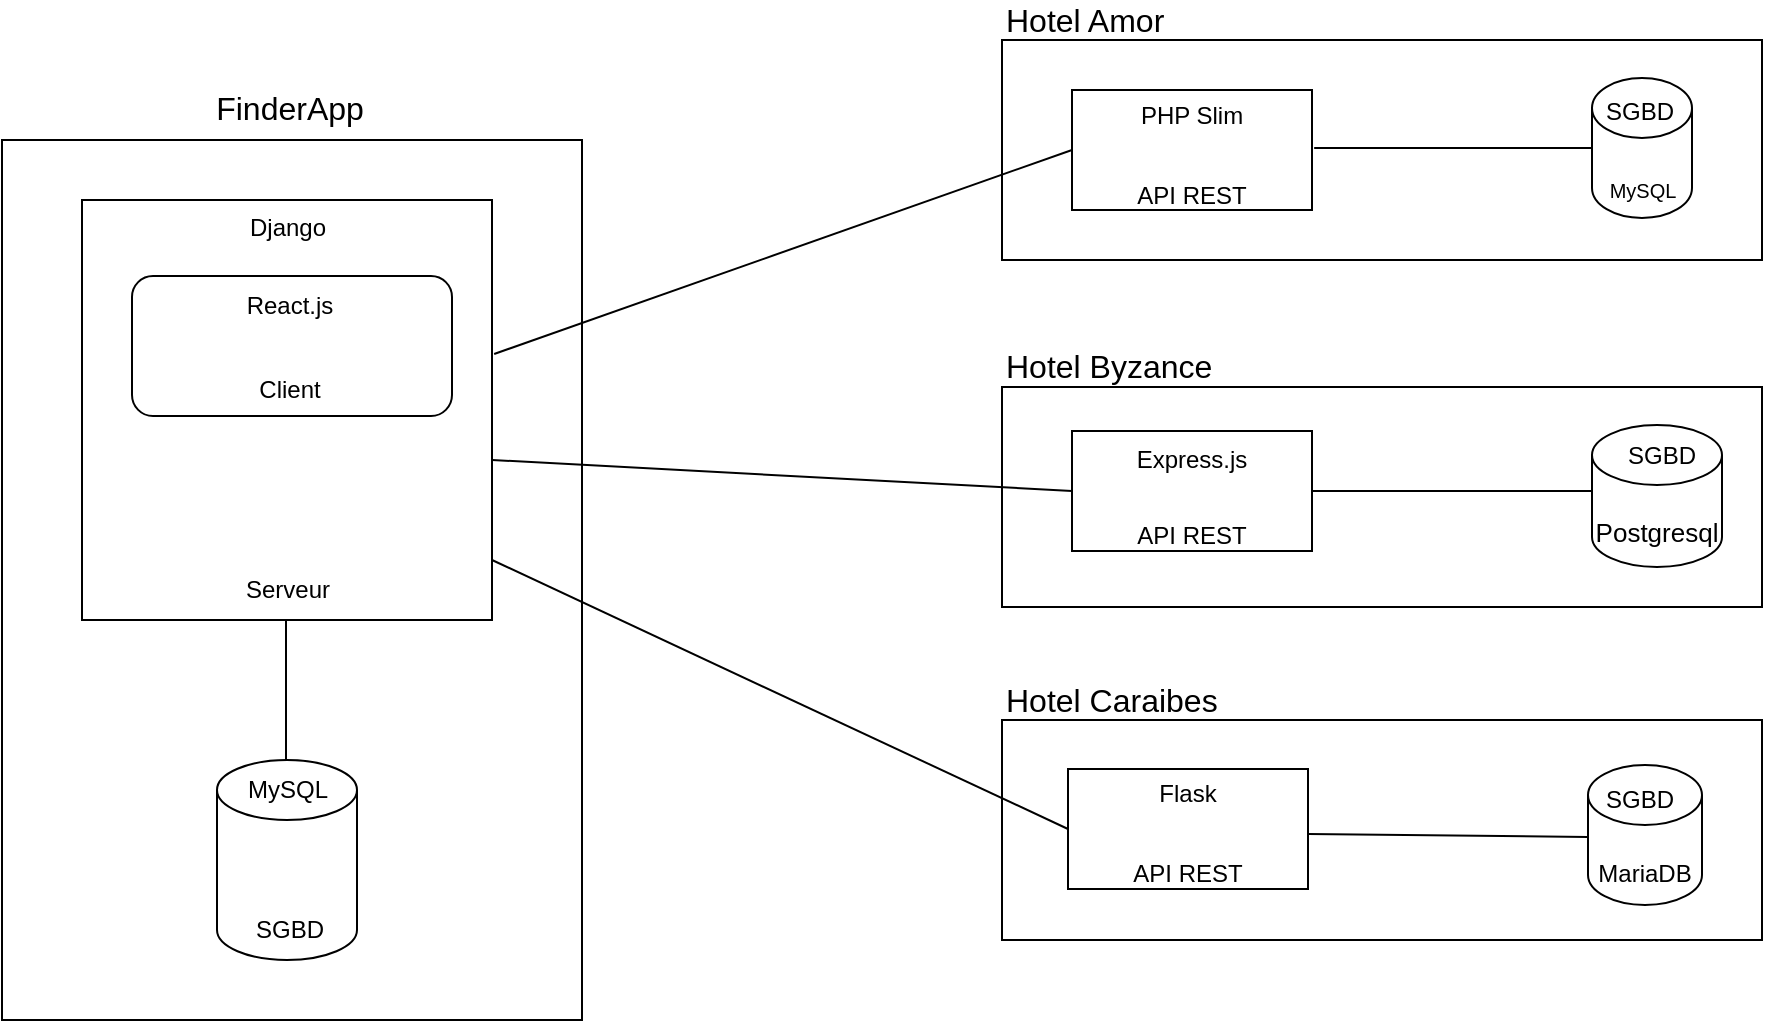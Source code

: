 <mxfile version="20.8.20" type="device"><diagram name="Page-1" id="WhIu3exmrKxaq3aQIOdc"><mxGraphModel dx="1297" dy="757" grid="1" gridSize="10" guides="1" tooltips="1" connect="1" arrows="1" fold="1" page="1" pageScale="1" pageWidth="1169" pageHeight="827" math="0" shadow="0"><root><mxCell id="0"/><mxCell id="1" parent="0"/><mxCell id="27TVwnhsRwoS5qvr0lGn-1" value="" style="rounded=0;whiteSpace=wrap;html=1;" vertex="1" parent="1"><mxGeometry x="85" y="180" width="290" height="440" as="geometry"/></mxCell><mxCell id="27TVwnhsRwoS5qvr0lGn-2" value="&lt;font style=&quot;font-size: 16px;&quot;&gt;FinderApp&lt;/font&gt;" style="text;html=1;strokeColor=none;fillColor=none;align=center;verticalAlign=middle;whiteSpace=wrap;rounded=0;" vertex="1" parent="1"><mxGeometry x="199" y="149" width="60" height="30" as="geometry"/></mxCell><mxCell id="27TVwnhsRwoS5qvr0lGn-4" value="" style="rounded=0;whiteSpace=wrap;html=1;" vertex="1" parent="1"><mxGeometry x="125" y="210" width="205" height="210" as="geometry"/></mxCell><mxCell id="27TVwnhsRwoS5qvr0lGn-6" value="" style="rounded=1;whiteSpace=wrap;html=1;" vertex="1" parent="1"><mxGeometry x="150" y="248" width="160" height="70" as="geometry"/></mxCell><mxCell id="27TVwnhsRwoS5qvr0lGn-7" value="" style="shape=cylinder3;whiteSpace=wrap;html=1;boundedLbl=1;backgroundOutline=1;size=15;" vertex="1" parent="1"><mxGeometry x="192.5" y="490" width="70" height="100" as="geometry"/></mxCell><mxCell id="27TVwnhsRwoS5qvr0lGn-21" value="" style="endArrow=none;html=1;rounded=0;" edge="1" parent="1"><mxGeometry width="50" height="50" relative="1" as="geometry"><mxPoint x="227" y="490" as="sourcePoint"/><mxPoint x="227" y="420" as="targetPoint"/></mxGeometry></mxCell><mxCell id="27TVwnhsRwoS5qvr0lGn-22" value="&lt;font style=&quot;font-size: 12px;&quot;&gt;Client&lt;/font&gt;" style="text;html=1;strokeColor=none;fillColor=none;align=center;verticalAlign=middle;whiteSpace=wrap;rounded=0;fontSize=16;" vertex="1" parent="1"><mxGeometry x="198.5" y="288" width="60" height="30" as="geometry"/></mxCell><mxCell id="27TVwnhsRwoS5qvr0lGn-23" value="React.js" style="text;html=1;strokeColor=none;fillColor=none;align=center;verticalAlign=middle;whiteSpace=wrap;rounded=0;fontSize=12;" vertex="1" parent="1"><mxGeometry x="199" y="248" width="60" height="30" as="geometry"/></mxCell><mxCell id="27TVwnhsRwoS5qvr0lGn-24" value="Django" style="text;html=1;strokeColor=none;fillColor=none;align=center;verticalAlign=middle;whiteSpace=wrap;rounded=0;fontSize=12;" vertex="1" parent="1"><mxGeometry x="197.5" y="209" width="60" height="30" as="geometry"/></mxCell><mxCell id="27TVwnhsRwoS5qvr0lGn-25" value="Serveur" style="text;html=1;strokeColor=none;fillColor=none;align=center;verticalAlign=middle;whiteSpace=wrap;rounded=0;fontSize=12;" vertex="1" parent="1"><mxGeometry x="197.5" y="389.5" width="60" height="30" as="geometry"/></mxCell><mxCell id="27TVwnhsRwoS5qvr0lGn-26" value="SGBD" style="text;html=1;strokeColor=none;fillColor=none;align=center;verticalAlign=middle;whiteSpace=wrap;rounded=0;fontSize=12;" vertex="1" parent="1"><mxGeometry x="199" y="560" width="60" height="30" as="geometry"/></mxCell><mxCell id="27TVwnhsRwoS5qvr0lGn-27" value="MySQL" style="text;html=1;strokeColor=none;fillColor=none;align=center;verticalAlign=middle;whiteSpace=wrap;rounded=0;fontSize=12;" vertex="1" parent="1"><mxGeometry x="197.5" y="490" width="60" height="30" as="geometry"/></mxCell><mxCell id="27TVwnhsRwoS5qvr0lGn-32" value="" style="group" vertex="1" connectable="0" parent="1"><mxGeometry x="585" y="470" width="380" height="110" as="geometry"/></mxCell><mxCell id="27TVwnhsRwoS5qvr0lGn-29" value="" style="rounded=0;whiteSpace=wrap;html=1;fontSize=12;" vertex="1" parent="27TVwnhsRwoS5qvr0lGn-32"><mxGeometry width="380" height="110" as="geometry"/></mxCell><mxCell id="27TVwnhsRwoS5qvr0lGn-13" value="" style="rounded=0;whiteSpace=wrap;html=1;" vertex="1" parent="27TVwnhsRwoS5qvr0lGn-32"><mxGeometry x="33" y="24.5" width="120" height="60" as="geometry"/></mxCell><mxCell id="27TVwnhsRwoS5qvr0lGn-16" value="" style="shape=cylinder3;whiteSpace=wrap;html=1;boundedLbl=1;backgroundOutline=1;size=15;" vertex="1" parent="27TVwnhsRwoS5qvr0lGn-32"><mxGeometry x="293" y="22.5" width="57" height="70" as="geometry"/></mxCell><mxCell id="27TVwnhsRwoS5qvr0lGn-19" value="" style="endArrow=none;html=1;rounded=0;entryX=0;entryY=0.5;entryDx=0;entryDy=0;entryPerimeter=0;" edge="1" parent="27TVwnhsRwoS5qvr0lGn-32"><mxGeometry width="50" height="50" relative="1" as="geometry"><mxPoint x="153" y="57" as="sourcePoint"/><mxPoint x="293" y="58.5" as="targetPoint"/></mxGeometry></mxCell><mxCell id="27TVwnhsRwoS5qvr0lGn-43" value="API REST" style="text;html=1;strokeColor=none;fillColor=none;align=center;verticalAlign=middle;whiteSpace=wrap;rounded=0;fontSize=12;" vertex="1" parent="27TVwnhsRwoS5qvr0lGn-32"><mxGeometry x="63" y="69.5" width="60" height="15" as="geometry"/></mxCell><mxCell id="27TVwnhsRwoS5qvr0lGn-44" value="Flask" style="text;html=1;strokeColor=none;fillColor=none;align=center;verticalAlign=middle;whiteSpace=wrap;rounded=0;fontSize=12;" vertex="1" parent="27TVwnhsRwoS5qvr0lGn-32"><mxGeometry x="63" y="24.5" width="60" height="25.5" as="geometry"/></mxCell><mxCell id="27TVwnhsRwoS5qvr0lGn-50" value="MariaDB" style="text;html=1;strokeColor=none;fillColor=none;align=center;verticalAlign=middle;whiteSpace=wrap;rounded=0;fontSize=12;" vertex="1" parent="27TVwnhsRwoS5qvr0lGn-32"><mxGeometry x="299" y="67" width="45" height="20" as="geometry"/></mxCell><mxCell id="27TVwnhsRwoS5qvr0lGn-33" value="" style="group" vertex="1" connectable="0" parent="1"><mxGeometry x="585" y="303.5" width="380" height="110" as="geometry"/></mxCell><mxCell id="27TVwnhsRwoS5qvr0lGn-30" value="" style="rounded=0;whiteSpace=wrap;html=1;fontSize=12;" vertex="1" parent="27TVwnhsRwoS5qvr0lGn-33"><mxGeometry width="380" height="110" as="geometry"/></mxCell><mxCell id="27TVwnhsRwoS5qvr0lGn-12" value="" style="rounded=0;whiteSpace=wrap;html=1;" vertex="1" parent="27TVwnhsRwoS5qvr0lGn-33"><mxGeometry x="35" y="22" width="120" height="60" as="geometry"/></mxCell><mxCell id="27TVwnhsRwoS5qvr0lGn-15" value="" style="shape=cylinder3;whiteSpace=wrap;html=1;boundedLbl=1;backgroundOutline=1;size=15;" vertex="1" parent="27TVwnhsRwoS5qvr0lGn-33"><mxGeometry x="295" y="19" width="65" height="71" as="geometry"/></mxCell><mxCell id="27TVwnhsRwoS5qvr0lGn-20" value="" style="endArrow=none;html=1;rounded=0;" edge="1" parent="27TVwnhsRwoS5qvr0lGn-33"><mxGeometry width="50" height="50" relative="1" as="geometry"><mxPoint x="155" y="52" as="sourcePoint"/><mxPoint x="295" y="52" as="targetPoint"/></mxGeometry></mxCell><mxCell id="27TVwnhsRwoS5qvr0lGn-41" value="Express.js" style="text;html=1;strokeColor=none;fillColor=none;align=center;verticalAlign=middle;whiteSpace=wrap;rounded=0;fontSize=12;" vertex="1" parent="27TVwnhsRwoS5qvr0lGn-33"><mxGeometry x="65" y="22" width="60" height="28" as="geometry"/></mxCell><mxCell id="27TVwnhsRwoS5qvr0lGn-42" value="API REST" style="text;html=1;strokeColor=none;fillColor=none;align=center;verticalAlign=middle;whiteSpace=wrap;rounded=0;fontSize=12;" vertex="1" parent="27TVwnhsRwoS5qvr0lGn-33"><mxGeometry x="65" y="67" width="60" height="15" as="geometry"/></mxCell><mxCell id="27TVwnhsRwoS5qvr0lGn-46" value="SGBD" style="text;html=1;strokeColor=none;fillColor=none;align=center;verticalAlign=middle;whiteSpace=wrap;rounded=0;fontSize=12;" vertex="1" parent="27TVwnhsRwoS5qvr0lGn-33"><mxGeometry x="304" y="22" width="52" height="25.5" as="geometry"/></mxCell><mxCell id="27TVwnhsRwoS5qvr0lGn-49" value="&lt;font style=&quot;font-size: 13px;&quot;&gt;Postgresql&lt;/font&gt;" style="text;html=1;strokeColor=none;fillColor=none;align=center;verticalAlign=middle;whiteSpace=wrap;rounded=0;fontSize=12;" vertex="1" parent="27TVwnhsRwoS5qvr0lGn-33"><mxGeometry x="305" y="62" width="45" height="20" as="geometry"/></mxCell><mxCell id="27TVwnhsRwoS5qvr0lGn-34" value="" style="group" vertex="1" connectable="0" parent="1"><mxGeometry x="585" y="130" width="380" height="110" as="geometry"/></mxCell><mxCell id="27TVwnhsRwoS5qvr0lGn-31" value="" style="rounded=0;whiteSpace=wrap;html=1;fontSize=12;" vertex="1" parent="27TVwnhsRwoS5qvr0lGn-34"><mxGeometry width="380" height="110" as="geometry"/></mxCell><mxCell id="27TVwnhsRwoS5qvr0lGn-11" value="" style="rounded=0;whiteSpace=wrap;html=1;" vertex="1" parent="27TVwnhsRwoS5qvr0lGn-34"><mxGeometry x="35" y="25" width="120" height="60" as="geometry"/></mxCell><mxCell id="27TVwnhsRwoS5qvr0lGn-14" value="" style="shape=cylinder3;whiteSpace=wrap;html=1;boundedLbl=1;backgroundOutline=1;size=15;" vertex="1" parent="27TVwnhsRwoS5qvr0lGn-34"><mxGeometry x="295" y="19" width="50" height="70" as="geometry"/></mxCell><mxCell id="27TVwnhsRwoS5qvr0lGn-18" value="" style="endArrow=none;html=1;rounded=0;entryX=0;entryY=0.5;entryDx=0;entryDy=0;entryPerimeter=0;exitX=1.009;exitY=0.401;exitDx=0;exitDy=0;exitPerimeter=0;" edge="1" parent="27TVwnhsRwoS5qvr0lGn-34" target="27TVwnhsRwoS5qvr0lGn-14"><mxGeometry width="50" height="50" relative="1" as="geometry"><mxPoint x="156.08" y="54.06" as="sourcePoint"/><mxPoint x="205" y="32" as="targetPoint"/></mxGeometry></mxCell><mxCell id="27TVwnhsRwoS5qvr0lGn-38" value="PHP Slim" style="text;html=1;strokeColor=none;fillColor=none;align=center;verticalAlign=middle;whiteSpace=wrap;rounded=0;fontSize=12;" vertex="1" parent="27TVwnhsRwoS5qvr0lGn-34"><mxGeometry x="65" y="25" width="60" height="25" as="geometry"/></mxCell><mxCell id="27TVwnhsRwoS5qvr0lGn-39" value="API REST" style="text;html=1;strokeColor=none;fillColor=none;align=center;verticalAlign=middle;whiteSpace=wrap;rounded=0;fontSize=12;" vertex="1" parent="27TVwnhsRwoS5qvr0lGn-34"><mxGeometry x="65" y="70" width="60" height="15" as="geometry"/></mxCell><mxCell id="27TVwnhsRwoS5qvr0lGn-47" value="SGBD" style="text;html=1;strokeColor=none;fillColor=none;align=center;verticalAlign=middle;whiteSpace=wrap;rounded=0;fontSize=12;" vertex="1" parent="27TVwnhsRwoS5qvr0lGn-34"><mxGeometry x="293" y="23" width="52" height="25.5" as="geometry"/></mxCell><mxCell id="27TVwnhsRwoS5qvr0lGn-48" value="&lt;font style=&quot;font-size: 10px;&quot;&gt;MySQL&lt;/font&gt;" style="text;html=1;strokeColor=none;fillColor=none;align=center;verticalAlign=middle;whiteSpace=wrap;rounded=0;fontSize=12;" vertex="1" parent="27TVwnhsRwoS5qvr0lGn-34"><mxGeometry x="297.5" y="65" width="45" height="20" as="geometry"/></mxCell><mxCell id="27TVwnhsRwoS5qvr0lGn-35" value="&lt;font style=&quot;font-size: 16px;&quot;&gt;Hotel Amor&lt;br&gt;&lt;/font&gt;" style="text;html=1;strokeColor=none;fillColor=none;align=left;verticalAlign=middle;whiteSpace=wrap;rounded=0;" vertex="1" parent="1"><mxGeometry x="585" y="110" width="105" height="20" as="geometry"/></mxCell><mxCell id="27TVwnhsRwoS5qvr0lGn-36" value="&lt;font style=&quot;font-size: 16px;&quot;&gt;Hotel Byzance&lt;/font&gt;" style="text;whiteSpace=wrap;html=1;fontSize=16;" vertex="1" parent="1"><mxGeometry x="585" y="276.5" width="140" height="26.5" as="geometry"/></mxCell><mxCell id="27TVwnhsRwoS5qvr0lGn-37" value="&lt;font style=&quot;font-size: 16px;&quot;&gt;Hotel Caraibes&lt;br&gt;&lt;/font&gt;" style="text;whiteSpace=wrap;html=1;fontSize=16;" vertex="1" parent="1"><mxGeometry x="585" y="443.5" width="140" height="26.5" as="geometry"/></mxCell><mxCell id="27TVwnhsRwoS5qvr0lGn-8" value="" style="endArrow=none;html=1;rounded=0;exitX=1.015;exitY=0.165;exitDx=0;exitDy=0;exitPerimeter=0;entryX=0;entryY=0.5;entryDx=0;entryDy=0;" edge="1" parent="1" target="27TVwnhsRwoS5qvr0lGn-11"><mxGeometry width="50" height="50" relative="1" as="geometry"><mxPoint x="331.075" y="287" as="sourcePoint"/><mxPoint x="620" y="264" as="targetPoint"/></mxGeometry></mxCell><mxCell id="27TVwnhsRwoS5qvr0lGn-9" value="" style="endArrow=none;html=1;rounded=0;exitX=1.017;exitY=0.477;exitDx=0;exitDy=0;exitPerimeter=0;entryX=0;entryY=0.5;entryDx=0;entryDy=0;" edge="1" parent="1" target="27TVwnhsRwoS5qvr0lGn-12"><mxGeometry width="50" height="50" relative="1" as="geometry"><mxPoint x="330.0" y="340.0" as="sourcePoint"/><mxPoint x="580" y="340" as="targetPoint"/></mxGeometry></mxCell><mxCell id="27TVwnhsRwoS5qvr0lGn-10" value="" style="endArrow=none;html=1;rounded=0;entryX=0;entryY=0.5;entryDx=0;entryDy=0;" edge="1" parent="1" target="27TVwnhsRwoS5qvr0lGn-13"><mxGeometry width="50" height="50" relative="1" as="geometry"><mxPoint x="330" y="390" as="sourcePoint"/><mxPoint x="620" y="420" as="targetPoint"/></mxGeometry></mxCell><mxCell id="27TVwnhsRwoS5qvr0lGn-45" value="SGBD" style="text;html=1;strokeColor=none;fillColor=none;align=center;verticalAlign=middle;whiteSpace=wrap;rounded=0;fontSize=12;" vertex="1" parent="1"><mxGeometry x="878" y="497.5" width="52" height="25.5" as="geometry"/></mxCell></root></mxGraphModel></diagram></mxfile>
